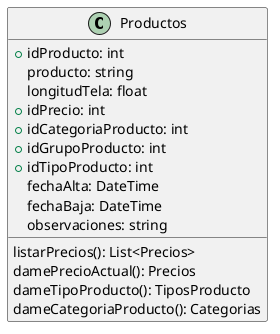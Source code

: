 @startuml Productos
class Productos{
    +idProducto: int
    producto: string
    longitudTela: float
    +idPrecio: int
    +idCategoriaProducto: int
    +idGrupoProducto: int
    +idTipoProducto: int
    fechaAlta: DateTime
    fechaBaja: DateTime
    observaciones: string

    listarPrecios(): List<Precios>
    damePrecioActual(): Precios
    dameTipoProducto(): TiposProducto
    dameCategoriaProducto(): Categorias
}
@enduml